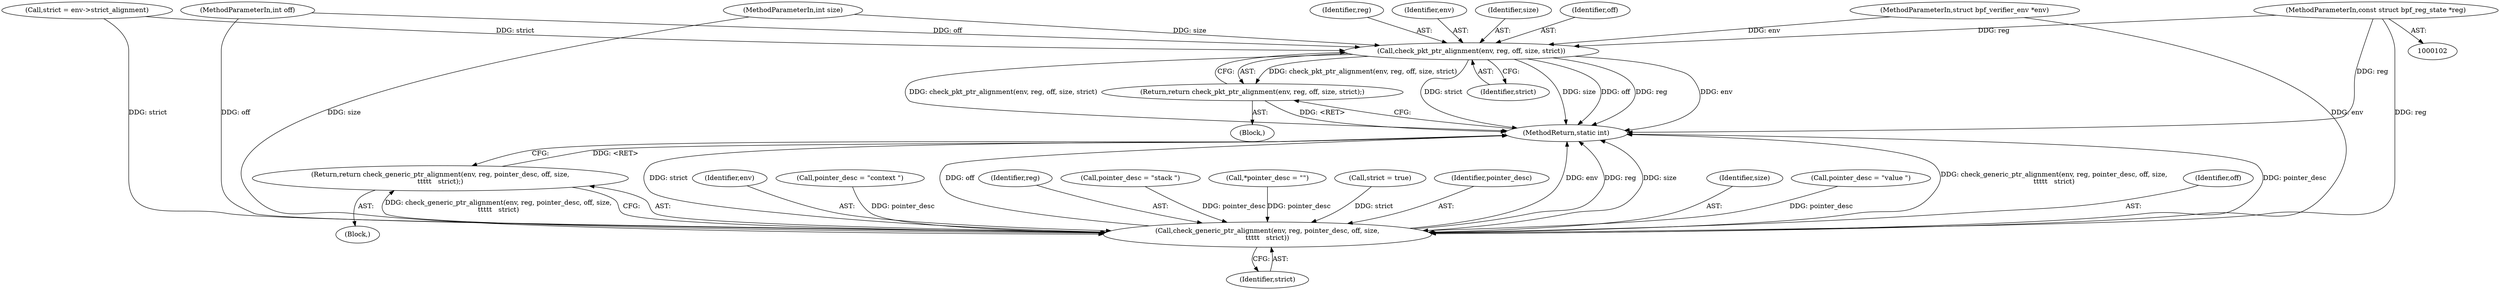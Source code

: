 digraph "0_linux_a5ec6ae161d72f01411169a938fa5f8baea16e8f@pointer" {
"1000104" [label="(MethodParameterIn,const struct bpf_reg_state *reg)"];
"1000126" [label="(Call,check_pkt_ptr_alignment(env, reg, off, size, strict))"];
"1000125" [label="(Return,return check_pkt_ptr_alignment(env, reg, off, size, strict);)"];
"1000153" [label="(Call,check_generic_ptr_alignment(env, reg, pointer_desc, off, size,\n\t\t\t\t\t   strict))"];
"1000152" [label="(Return,return check_generic_ptr_alignment(env, reg, pointer_desc, off, size,\n\t\t\t\t\t   strict);)"];
"1000154" [label="(Identifier,env)"];
"1000128" [label="(Identifier,reg)"];
"1000138" [label="(Call,pointer_desc = \"context \")"];
"1000109" [label="(Call,strict = env->strict_alignment)"];
"1000155" [label="(Identifier,reg)"];
"1000122" [label="(Block,)"];
"1000152" [label="(Return,return check_generic_ptr_alignment(env, reg, pointer_desc, off, size,\n\t\t\t\t\t   strict);)"];
"1000159" [label="(Identifier,strict)"];
"1000125" [label="(Return,return check_pkt_ptr_alignment(env, reg, off, size, strict);)"];
"1000104" [label="(MethodParameterIn,const struct bpf_reg_state *reg)"];
"1000131" [label="(Identifier,strict)"];
"1000153" [label="(Call,check_generic_ptr_alignment(env, reg, pointer_desc, off, size,\n\t\t\t\t\t   strict))"];
"1000143" [label="(Call,pointer_desc = \"stack \")"];
"1000107" [label="(Block,)"];
"1000160" [label="(MethodReturn,static int)"];
"1000127" [label="(Identifier,env)"];
"1000115" [label="(Call,*pointer_desc = \"\")"];
"1000146" [label="(Call,strict = true)"];
"1000156" [label="(Identifier,pointer_desc)"];
"1000106" [label="(MethodParameterIn,int size)"];
"1000105" [label="(MethodParameterIn,int off)"];
"1000158" [label="(Identifier,size)"];
"1000133" [label="(Call,pointer_desc = \"value \")"];
"1000103" [label="(MethodParameterIn,struct bpf_verifier_env *env)"];
"1000130" [label="(Identifier,size)"];
"1000126" [label="(Call,check_pkt_ptr_alignment(env, reg, off, size, strict))"];
"1000129" [label="(Identifier,off)"];
"1000157" [label="(Identifier,off)"];
"1000104" -> "1000102"  [label="AST: "];
"1000104" -> "1000160"  [label="DDG: reg"];
"1000104" -> "1000126"  [label="DDG: reg"];
"1000104" -> "1000153"  [label="DDG: reg"];
"1000126" -> "1000125"  [label="AST: "];
"1000126" -> "1000131"  [label="CFG: "];
"1000127" -> "1000126"  [label="AST: "];
"1000128" -> "1000126"  [label="AST: "];
"1000129" -> "1000126"  [label="AST: "];
"1000130" -> "1000126"  [label="AST: "];
"1000131" -> "1000126"  [label="AST: "];
"1000125" -> "1000126"  [label="CFG: "];
"1000126" -> "1000160"  [label="DDG: strict"];
"1000126" -> "1000160"  [label="DDG: size"];
"1000126" -> "1000160"  [label="DDG: check_pkt_ptr_alignment(env, reg, off, size, strict)"];
"1000126" -> "1000160"  [label="DDG: off"];
"1000126" -> "1000160"  [label="DDG: env"];
"1000126" -> "1000160"  [label="DDG: reg"];
"1000126" -> "1000125"  [label="DDG: check_pkt_ptr_alignment(env, reg, off, size, strict)"];
"1000103" -> "1000126"  [label="DDG: env"];
"1000105" -> "1000126"  [label="DDG: off"];
"1000106" -> "1000126"  [label="DDG: size"];
"1000109" -> "1000126"  [label="DDG: strict"];
"1000125" -> "1000122"  [label="AST: "];
"1000160" -> "1000125"  [label="CFG: "];
"1000125" -> "1000160"  [label="DDG: <RET>"];
"1000153" -> "1000152"  [label="AST: "];
"1000153" -> "1000159"  [label="CFG: "];
"1000154" -> "1000153"  [label="AST: "];
"1000155" -> "1000153"  [label="AST: "];
"1000156" -> "1000153"  [label="AST: "];
"1000157" -> "1000153"  [label="AST: "];
"1000158" -> "1000153"  [label="AST: "];
"1000159" -> "1000153"  [label="AST: "];
"1000152" -> "1000153"  [label="CFG: "];
"1000153" -> "1000160"  [label="DDG: strict"];
"1000153" -> "1000160"  [label="DDG: off"];
"1000153" -> "1000160"  [label="DDG: env"];
"1000153" -> "1000160"  [label="DDG: reg"];
"1000153" -> "1000160"  [label="DDG: size"];
"1000153" -> "1000160"  [label="DDG: check_generic_ptr_alignment(env, reg, pointer_desc, off, size,\n\t\t\t\t\t   strict)"];
"1000153" -> "1000160"  [label="DDG: pointer_desc"];
"1000153" -> "1000152"  [label="DDG: check_generic_ptr_alignment(env, reg, pointer_desc, off, size,\n\t\t\t\t\t   strict)"];
"1000103" -> "1000153"  [label="DDG: env"];
"1000138" -> "1000153"  [label="DDG: pointer_desc"];
"1000115" -> "1000153"  [label="DDG: pointer_desc"];
"1000143" -> "1000153"  [label="DDG: pointer_desc"];
"1000133" -> "1000153"  [label="DDG: pointer_desc"];
"1000105" -> "1000153"  [label="DDG: off"];
"1000106" -> "1000153"  [label="DDG: size"];
"1000109" -> "1000153"  [label="DDG: strict"];
"1000146" -> "1000153"  [label="DDG: strict"];
"1000152" -> "1000107"  [label="AST: "];
"1000160" -> "1000152"  [label="CFG: "];
"1000152" -> "1000160"  [label="DDG: <RET>"];
}
